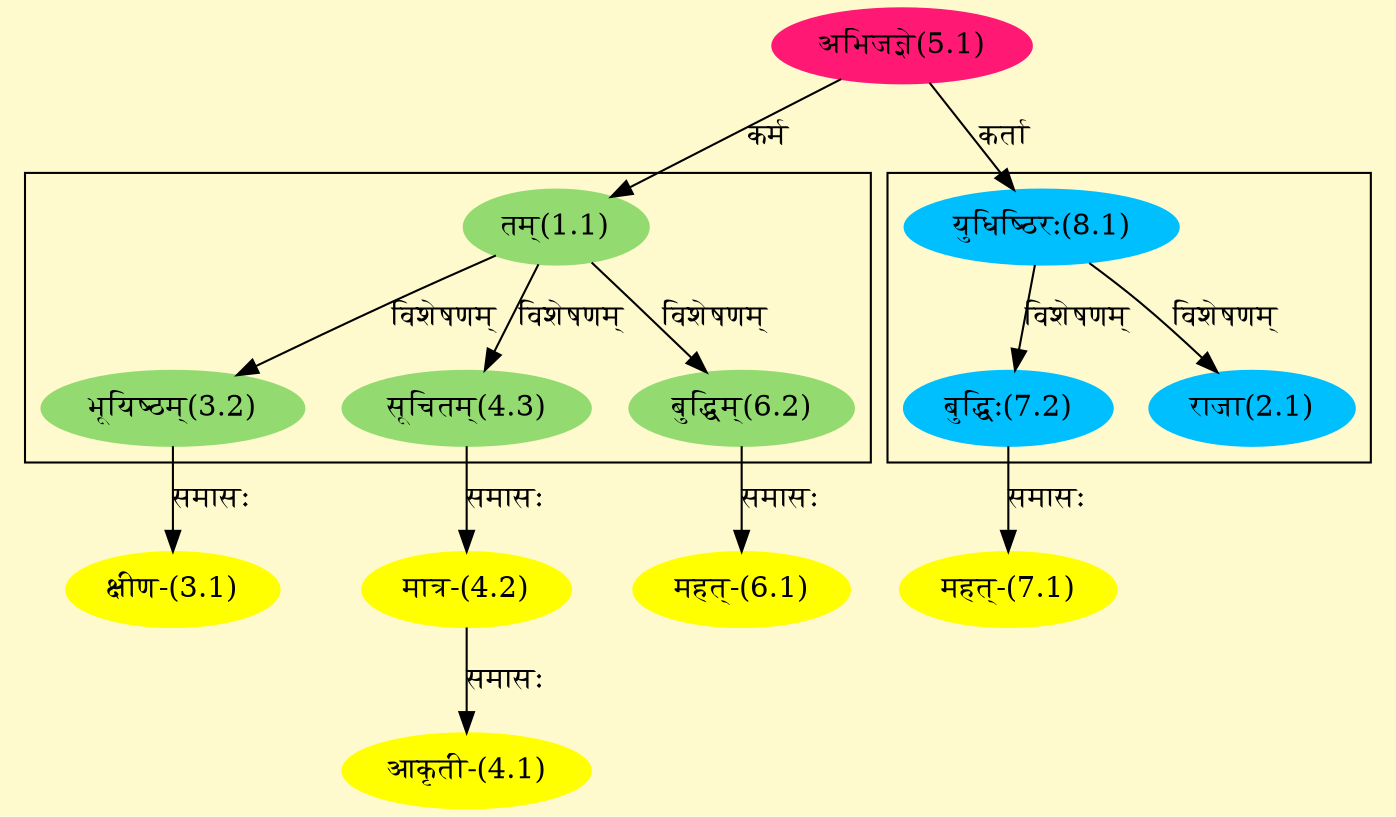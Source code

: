 digraph G{
rankdir=BT;
 compound=true;
 bgcolor="lemonchiffon1";

subgraph cluster_1{
Node2_1 [style=filled, color="#00BFFF" label = "राजा(2.1)"]
Node8_1 [style=filled, color="#00BFFF" label = "युधिष्ठिरः(8.1)"]
Node7_2 [style=filled, color="#00BFFF" label = "बुद्धिः(7.2)"]

}

subgraph cluster_2{
Node3_2 [style=filled, color="#93DB70" label = "भूयिष्ठम्(3.2)"]
Node1_1 [style=filled, color="#93DB70" label = "तम्(1.1)"]
Node4_3 [style=filled, color="#93DB70" label = "सूचितम्(4.3)"]
Node6_2 [style=filled, color="#93DB70" label = "बुद्धिम्(6.2)"]

}
Node1_1 [style=filled, color="#93DB70" label = "तम्(1.1)"]
Node5_1 [style=filled, color="#FF1975" label = "अभिजज्ञे(5.1)"]
Node3_1 [style=filled, color="#FFFF00" label = "क्षीण-(3.1)"]
Node3_2 [style=filled, color="#93DB70" label = "भूयिष्ठम्(3.2)"]
Node4_1 [style=filled, color="#FFFF00" label = "आकृती-(4.1)"]
Node4_2 [style=filled, color="#FFFF00" label = "मात्र-(4.2)"]
Node4_3 [style=filled, color="#93DB70" label = "सूचितम्(4.3)"]
Node8_1 [style=filled, color="#00BFFF" label = "युधिष्ठिरः(8.1)"]
Node [style=filled, color="" label = "()"]
Node6_1 [style=filled, color="#FFFF00" label = "महत्-(6.1)"]
Node6_2 [style=filled, color="#93DB70" label = "बुद्धिम्(6.2)"]
Node7_1 [style=filled, color="#FFFF00" label = "महत्-(7.1)"]
Node7_2 [style=filled, color="#00BFFF" label = "बुद्धिः(7.2)"]
/* Start of Relations section */

Node1_1 -> Node5_1 [  label="कर्म"  dir="back" ]
Node2_1 -> Node8_1 [  label="विशेषणम्"  dir="back" ]
Node3_1 -> Node3_2 [  label="समासः"  dir="back" ]
Node3_2 -> Node1_1 [  label="विशेषणम्"  dir="back" ]
Node4_1 -> Node4_2 [  label="समासः"  dir="back" ]
Node4_2 -> Node4_3 [  label="समासः"  dir="back" ]
Node4_3 -> Node1_1 [  label="विशेषणम्"  dir="back" ]
Node6_1 -> Node6_2 [  label="समासः"  dir="back" ]
Node6_2 -> Node1_1 [  label="विशेषणम्"  dir="back" ]
Node7_1 -> Node7_2 [  label="समासः"  dir="back" ]
Node7_2 -> Node8_1 [  label="विशेषणम्"  dir="back" ]
Node8_1 -> Node5_1 [  label="कर्ता"  dir="back" ]
}
